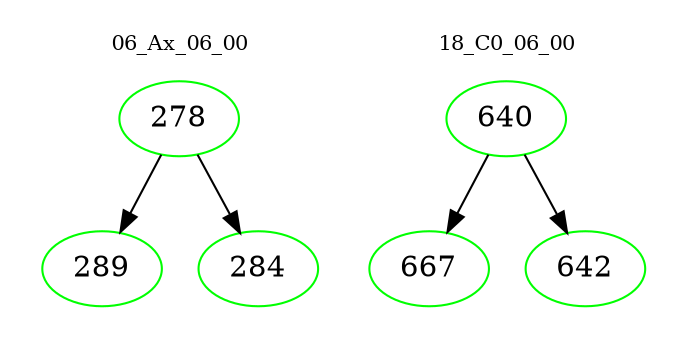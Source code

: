 digraph{
subgraph cluster_0 {
color = white
label = "06_Ax_06_00";
fontsize=10;
T0_278 [label="278", color="green"]
T0_278 -> T0_289 [color="black"]
T0_289 [label="289", color="green"]
T0_278 -> T0_284 [color="black"]
T0_284 [label="284", color="green"]
}
subgraph cluster_1 {
color = white
label = "18_C0_06_00";
fontsize=10;
T1_640 [label="640", color="green"]
T1_640 -> T1_667 [color="black"]
T1_667 [label="667", color="green"]
T1_640 -> T1_642 [color="black"]
T1_642 [label="642", color="green"]
}
}
